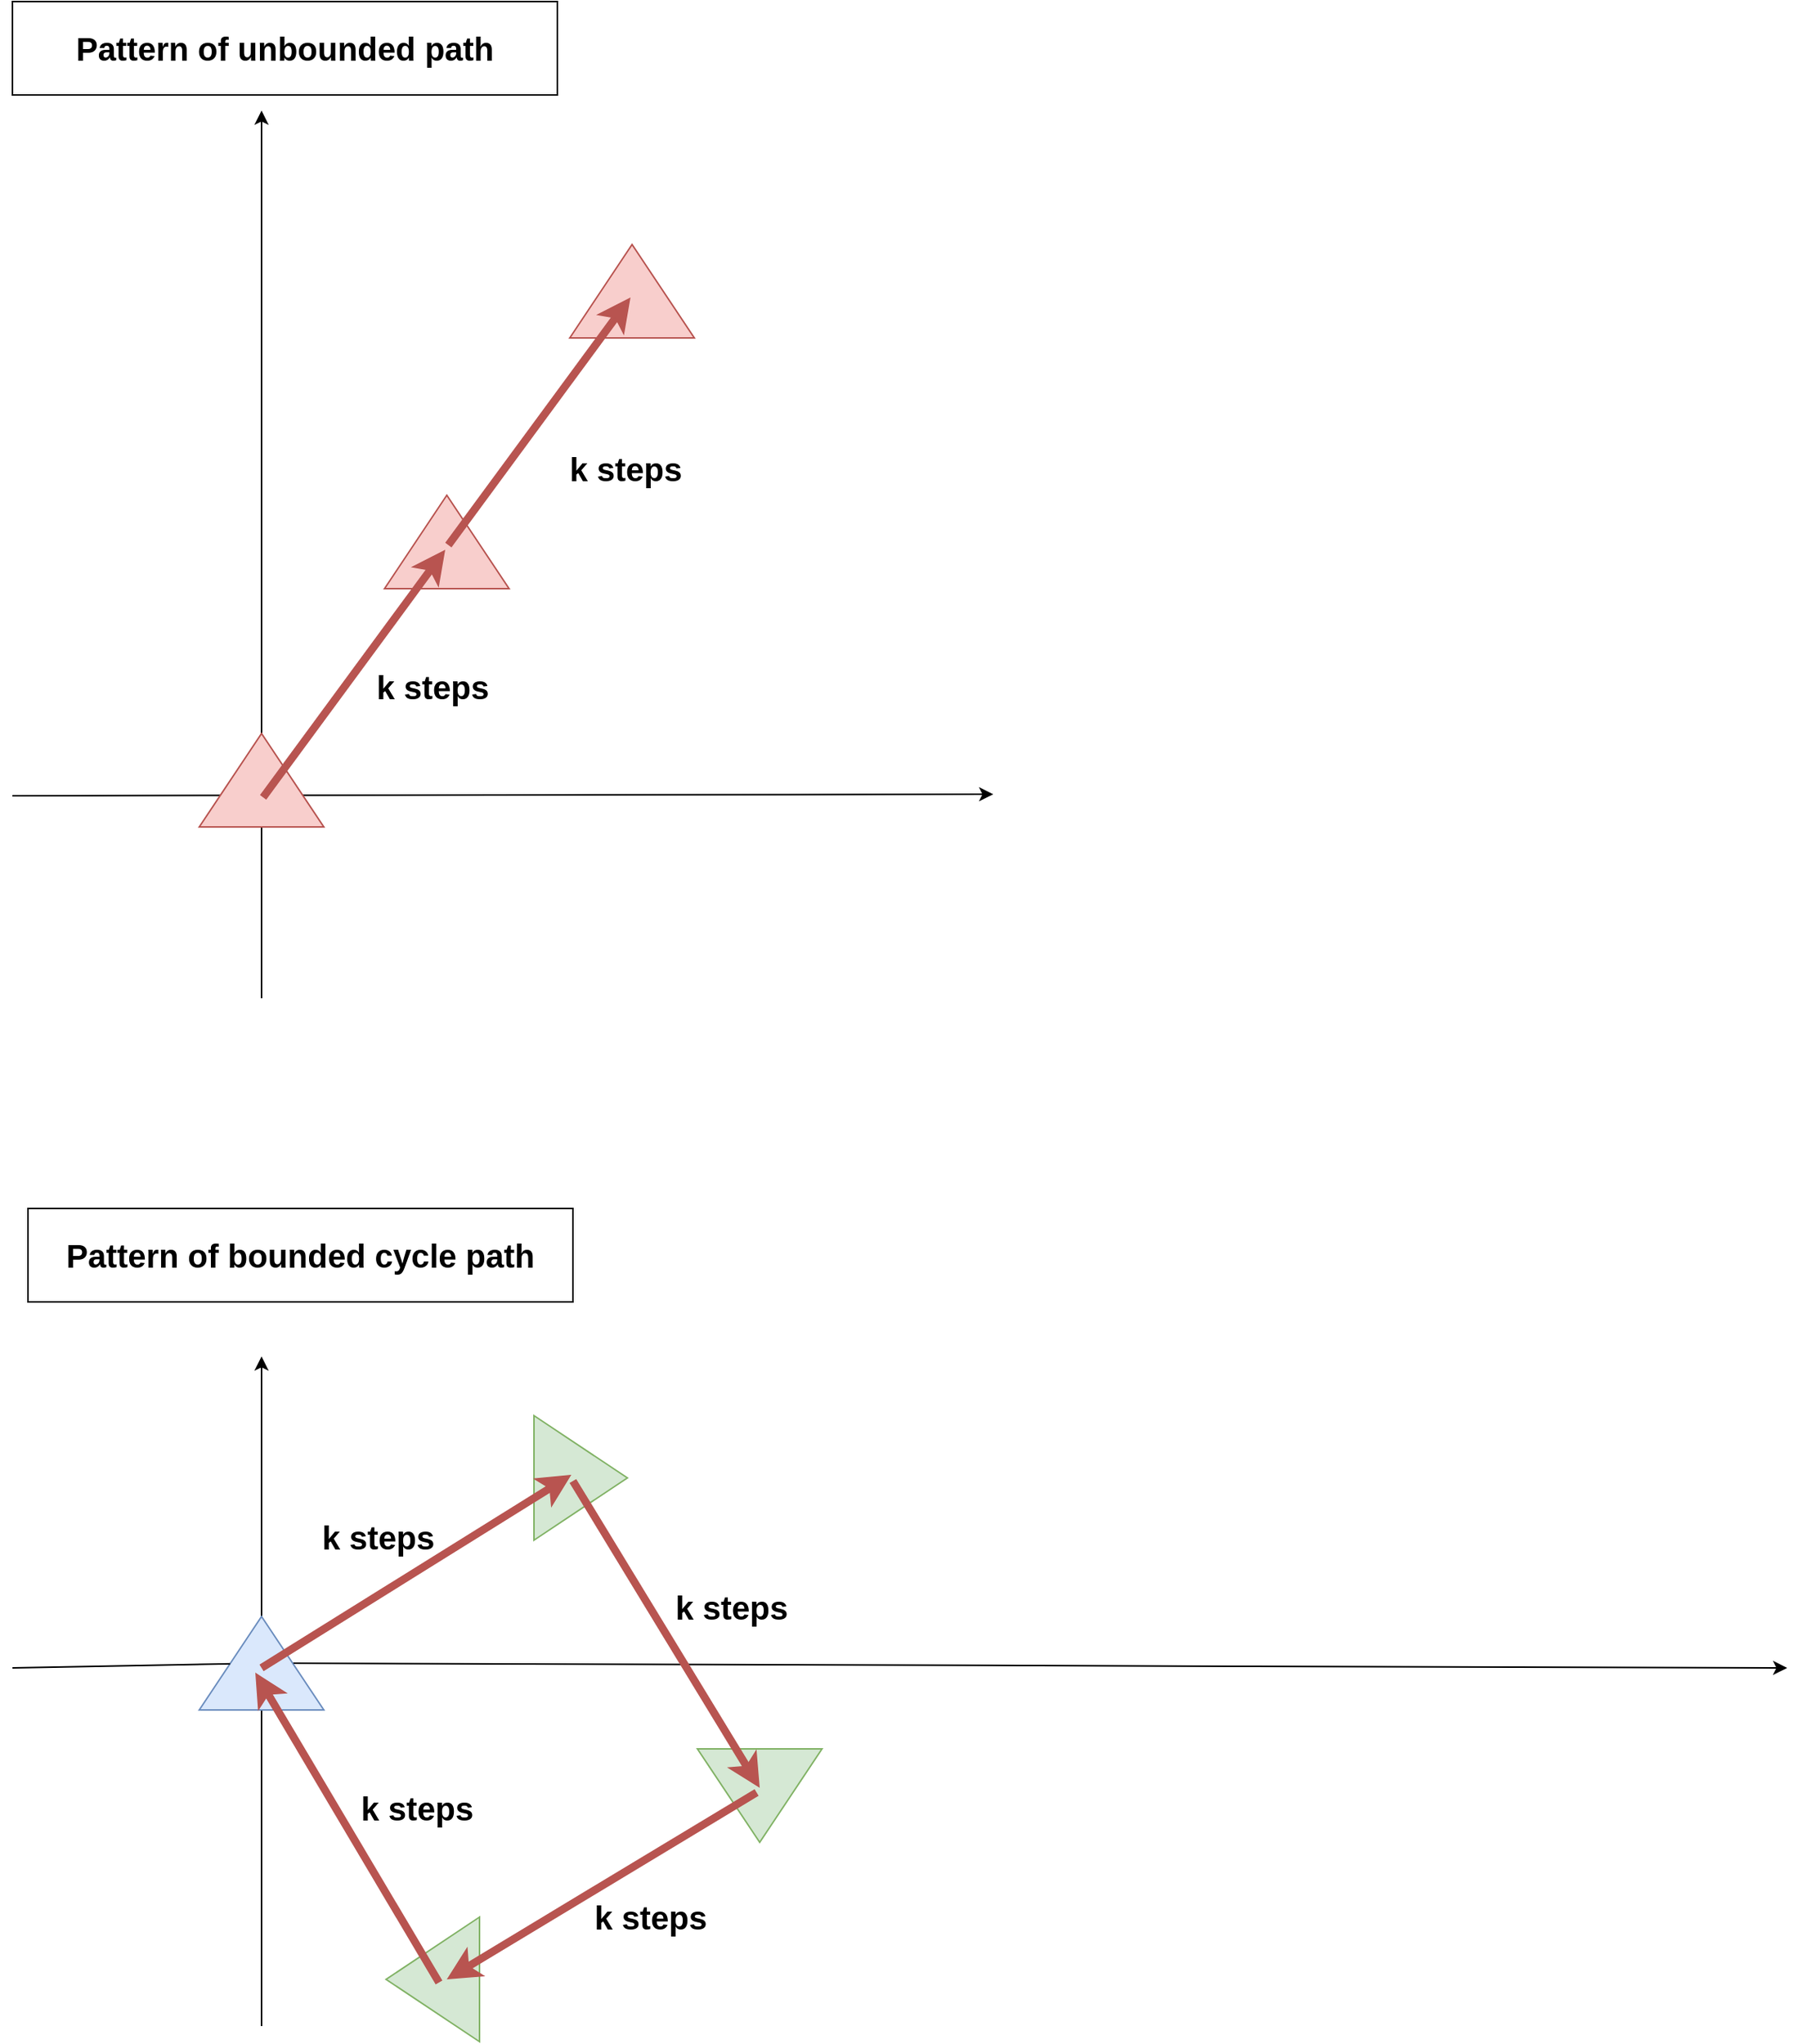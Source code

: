 <mxfile version="16.1.2" type="github">
  <diagram id="CSuOVaa-HBy_p7x09SdT" name="Page-1">
    <mxGraphModel dx="462" dy="1539" grid="1" gridSize="10" guides="1" tooltips="1" connect="1" arrows="1" fold="1" page="1" pageScale="1" pageWidth="827" pageHeight="1169" math="0" shadow="0">
      <root>
        <mxCell id="0" />
        <mxCell id="1" parent="0" />
        <mxCell id="KbB4PBf4UbTUILZSDy6s-2" value="" style="endArrow=classic;html=1;rounded=0;startArrow=none;" parent="1" source="KbB4PBf4UbTUILZSDy6s-4" edge="1">
          <mxGeometry width="50" height="50" relative="1" as="geometry">
            <mxPoint x="240" y="560" as="sourcePoint" />
            <mxPoint x="240" y="-120" as="targetPoint" />
          </mxGeometry>
        </mxCell>
        <mxCell id="KbB4PBf4UbTUILZSDy6s-5" value="" style="endArrow=none;html=1;rounded=0;" parent="1" target="KbB4PBf4UbTUILZSDy6s-4" edge="1">
          <mxGeometry width="50" height="50" relative="1" as="geometry">
            <mxPoint x="240" y="450" as="sourcePoint" />
            <mxPoint x="240" y="120" as="targetPoint" />
          </mxGeometry>
        </mxCell>
        <mxCell id="KbB4PBf4UbTUILZSDy6s-7" value="" style="endArrow=classic;html=1;rounded=0;" parent="1" edge="1">
          <mxGeometry width="50" height="50" relative="1" as="geometry">
            <mxPoint x="80" y="320" as="sourcePoint" />
            <mxPoint x="710" y="319" as="targetPoint" />
          </mxGeometry>
        </mxCell>
        <mxCell id="KbB4PBf4UbTUILZSDy6s-4" value="" style="triangle;whiteSpace=wrap;html=1;rotation=-90;fillColor=#f8cecc;strokeColor=#b85450;" parent="1" vertex="1">
          <mxGeometry x="210" y="270" width="60" height="80" as="geometry" />
        </mxCell>
        <mxCell id="KbB4PBf4UbTUILZSDy6s-8" value="" style="endArrow=classic;html=1;rounded=0;startArrow=none;" parent="1" edge="1">
          <mxGeometry width="50" height="50" relative="1" as="geometry">
            <mxPoint x="240" y="1110" as="sourcePoint" />
            <mxPoint x="240" y="680" as="targetPoint" />
          </mxGeometry>
        </mxCell>
        <mxCell id="KbB4PBf4UbTUILZSDy6s-10" value="" style="endArrow=classic;html=1;rounded=0;startArrow=none;" parent="1" source="KbB4PBf4UbTUILZSDy6s-23" edge="1">
          <mxGeometry width="50" height="50" relative="1" as="geometry">
            <mxPoint x="80" y="880" as="sourcePoint" />
            <mxPoint x="1220" y="880" as="targetPoint" />
          </mxGeometry>
        </mxCell>
        <mxCell id="KbB4PBf4UbTUILZSDy6s-11" value="" style="triangle;whiteSpace=wrap;html=1;rotation=-90;direction=south;fillColor=#d5e8d4;strokeColor=#82b366;" parent="1" vertex="1">
          <mxGeometry x="405" y="728" width="80" height="60" as="geometry" />
        </mxCell>
        <mxCell id="KbB4PBf4UbTUILZSDy6s-21" value="" style="triangle;whiteSpace=wrap;html=1;rotation=0;direction=south;fillColor=#d5e8d4;strokeColor=#82b366;" parent="1" vertex="1">
          <mxGeometry x="520" y="932" width="80" height="60" as="geometry" />
        </mxCell>
        <mxCell id="KbB4PBf4UbTUILZSDy6s-22" value="" style="triangle;whiteSpace=wrap;html=1;rotation=90;direction=south;fillColor=#d5e8d4;strokeColor=#82b366;" parent="1" vertex="1">
          <mxGeometry x="310" y="1050" width="80" height="60" as="geometry" />
        </mxCell>
        <mxCell id="KbB4PBf4UbTUILZSDy6s-23" value="" style="triangle;whiteSpace=wrap;html=1;rotation=-180;direction=south;fillColor=#dae8fc;strokeColor=#6c8ebf;" parent="1" vertex="1">
          <mxGeometry x="200" y="847" width="80" height="60" as="geometry" />
        </mxCell>
        <mxCell id="KbB4PBf4UbTUILZSDy6s-26" value="" style="endArrow=none;html=1;rounded=0;" parent="1" target="KbB4PBf4UbTUILZSDy6s-23" edge="1">
          <mxGeometry width="50" height="50" relative="1" as="geometry">
            <mxPoint x="80" y="880" as="sourcePoint" />
            <mxPoint x="1220" y="880" as="targetPoint" />
          </mxGeometry>
        </mxCell>
        <mxCell id="vuNg978-K7BfneHZAIeg-1" value="" style="endArrow=classic;html=1;rounded=0;fillColor=#f8cecc;strokeColor=#b85450;strokeWidth=5;" parent="1" edge="1">
          <mxGeometry width="50" height="50" relative="1" as="geometry">
            <mxPoint x="240" y="880" as="sourcePoint" />
            <mxPoint x="439" y="756" as="targetPoint" />
          </mxGeometry>
        </mxCell>
        <mxCell id="vuNg978-K7BfneHZAIeg-2" value="" style="endArrow=classic;html=1;rounded=0;fillColor=#f8cecc;strokeColor=#b85450;strokeWidth=5;" parent="1" edge="1">
          <mxGeometry width="50" height="50" relative="1" as="geometry">
            <mxPoint x="440" y="760" as="sourcePoint" />
            <mxPoint x="560" y="957" as="targetPoint" />
          </mxGeometry>
        </mxCell>
        <mxCell id="vuNg978-K7BfneHZAIeg-3" value="" style="endArrow=classic;html=1;rounded=0;fillColor=#f8cecc;strokeColor=#b85450;strokeWidth=5;" parent="1" edge="1">
          <mxGeometry width="50" height="50" relative="1" as="geometry">
            <mxPoint x="558" y="960" as="sourcePoint" />
            <mxPoint x="359" y="1080" as="targetPoint" />
          </mxGeometry>
        </mxCell>
        <mxCell id="vuNg978-K7BfneHZAIeg-4" value="" style="endArrow=classic;html=1;rounded=0;fillColor=#f8cecc;strokeColor=#b85450;strokeWidth=5;" parent="1" edge="1">
          <mxGeometry width="50" height="50" relative="1" as="geometry">
            <mxPoint x="354" y="1082" as="sourcePoint" />
            <mxPoint x="236" y="883" as="targetPoint" />
          </mxGeometry>
        </mxCell>
        <mxCell id="vuNg978-K7BfneHZAIeg-5" value="" style="triangle;whiteSpace=wrap;html=1;rotation=-90;fillColor=#f8cecc;strokeColor=#b85450;" parent="1" vertex="1">
          <mxGeometry x="329" y="117" width="60" height="80" as="geometry" />
        </mxCell>
        <mxCell id="vuNg978-K7BfneHZAIeg-6" value="" style="triangle;whiteSpace=wrap;html=1;rotation=-90;fillColor=#f8cecc;strokeColor=#b85450;" parent="1" vertex="1">
          <mxGeometry x="448" y="-44" width="60" height="80" as="geometry" />
        </mxCell>
        <mxCell id="vuNg978-K7BfneHZAIeg-7" value="Pattern of unbounded path" style="rounded=0;whiteSpace=wrap;html=1;fontSize=21;fontStyle=1" parent="1" vertex="1">
          <mxGeometry x="80" y="-190" width="350" height="60" as="geometry" />
        </mxCell>
        <mxCell id="vuNg978-K7BfneHZAIeg-8" value="Pattern of bounded cycle path" style="rounded=0;whiteSpace=wrap;html=1;fontSize=21;fontStyle=1" parent="1" vertex="1">
          <mxGeometry x="90" y="585" width="350" height="60" as="geometry" />
        </mxCell>
        <mxCell id="vuNg978-K7BfneHZAIeg-9" value="" style="endArrow=classic;html=1;rounded=0;fillColor=#f8cecc;strokeColor=#b85450;strokeWidth=5;" parent="1" edge="1">
          <mxGeometry width="50" height="50" relative="1" as="geometry">
            <mxPoint x="241" y="321" as="sourcePoint" />
            <mxPoint x="358" y="162" as="targetPoint" />
          </mxGeometry>
        </mxCell>
        <mxCell id="vuNg978-K7BfneHZAIeg-10" value="" style="endArrow=classic;html=1;rounded=0;fillColor=#f8cecc;strokeColor=#b85450;strokeWidth=5;" parent="1" edge="1">
          <mxGeometry width="50" height="50" relative="1" as="geometry">
            <mxPoint x="360" y="159" as="sourcePoint" />
            <mxPoint x="477" as="targetPoint" />
          </mxGeometry>
        </mxCell>
        <mxCell id="vuNg978-K7BfneHZAIeg-11" value="&lt;b&gt;k steps&lt;/b&gt;" style="rounded=0;whiteSpace=wrap;html=1;fontSize=21;strokeColor=none;fillColor=none;" parent="1" vertex="1">
          <mxGeometry x="414" y="80" width="120" height="60" as="geometry" />
        </mxCell>
        <mxCell id="vuNg978-K7BfneHZAIeg-12" value="&lt;b&gt;k steps&lt;/b&gt;" style="rounded=0;whiteSpace=wrap;html=1;fontSize=21;strokeColor=none;fillColor=none;" parent="1" vertex="1">
          <mxGeometry x="290" y="220" width="120" height="60" as="geometry" />
        </mxCell>
        <mxCell id="vuNg978-K7BfneHZAIeg-13" value="&lt;b&gt;k steps&lt;/b&gt;" style="rounded=0;whiteSpace=wrap;html=1;fontSize=21;strokeColor=none;fillColor=none;" parent="1" vertex="1">
          <mxGeometry x="255" y="766" width="120" height="60" as="geometry" />
        </mxCell>
        <mxCell id="vuNg978-K7BfneHZAIeg-15" value="&lt;b&gt;k steps&lt;/b&gt;" style="rounded=0;whiteSpace=wrap;html=1;fontSize=21;strokeColor=none;fillColor=none;" parent="1" vertex="1">
          <mxGeometry x="482" y="811" width="120" height="60" as="geometry" />
        </mxCell>
        <mxCell id="vuNg978-K7BfneHZAIeg-17" value="&lt;b&gt;k steps&lt;/b&gt;" style="rounded=0;whiteSpace=wrap;html=1;fontSize=21;strokeColor=none;fillColor=none;" parent="1" vertex="1">
          <mxGeometry x="430" y="1010" width="120" height="60" as="geometry" />
        </mxCell>
        <mxCell id="vuNg978-K7BfneHZAIeg-18" value="&lt;b&gt;k steps&lt;/b&gt;" style="rounded=0;whiteSpace=wrap;html=1;fontSize=21;strokeColor=none;fillColor=none;" parent="1" vertex="1">
          <mxGeometry x="280" y="940" width="120" height="60" as="geometry" />
        </mxCell>
      </root>
    </mxGraphModel>
  </diagram>
</mxfile>
